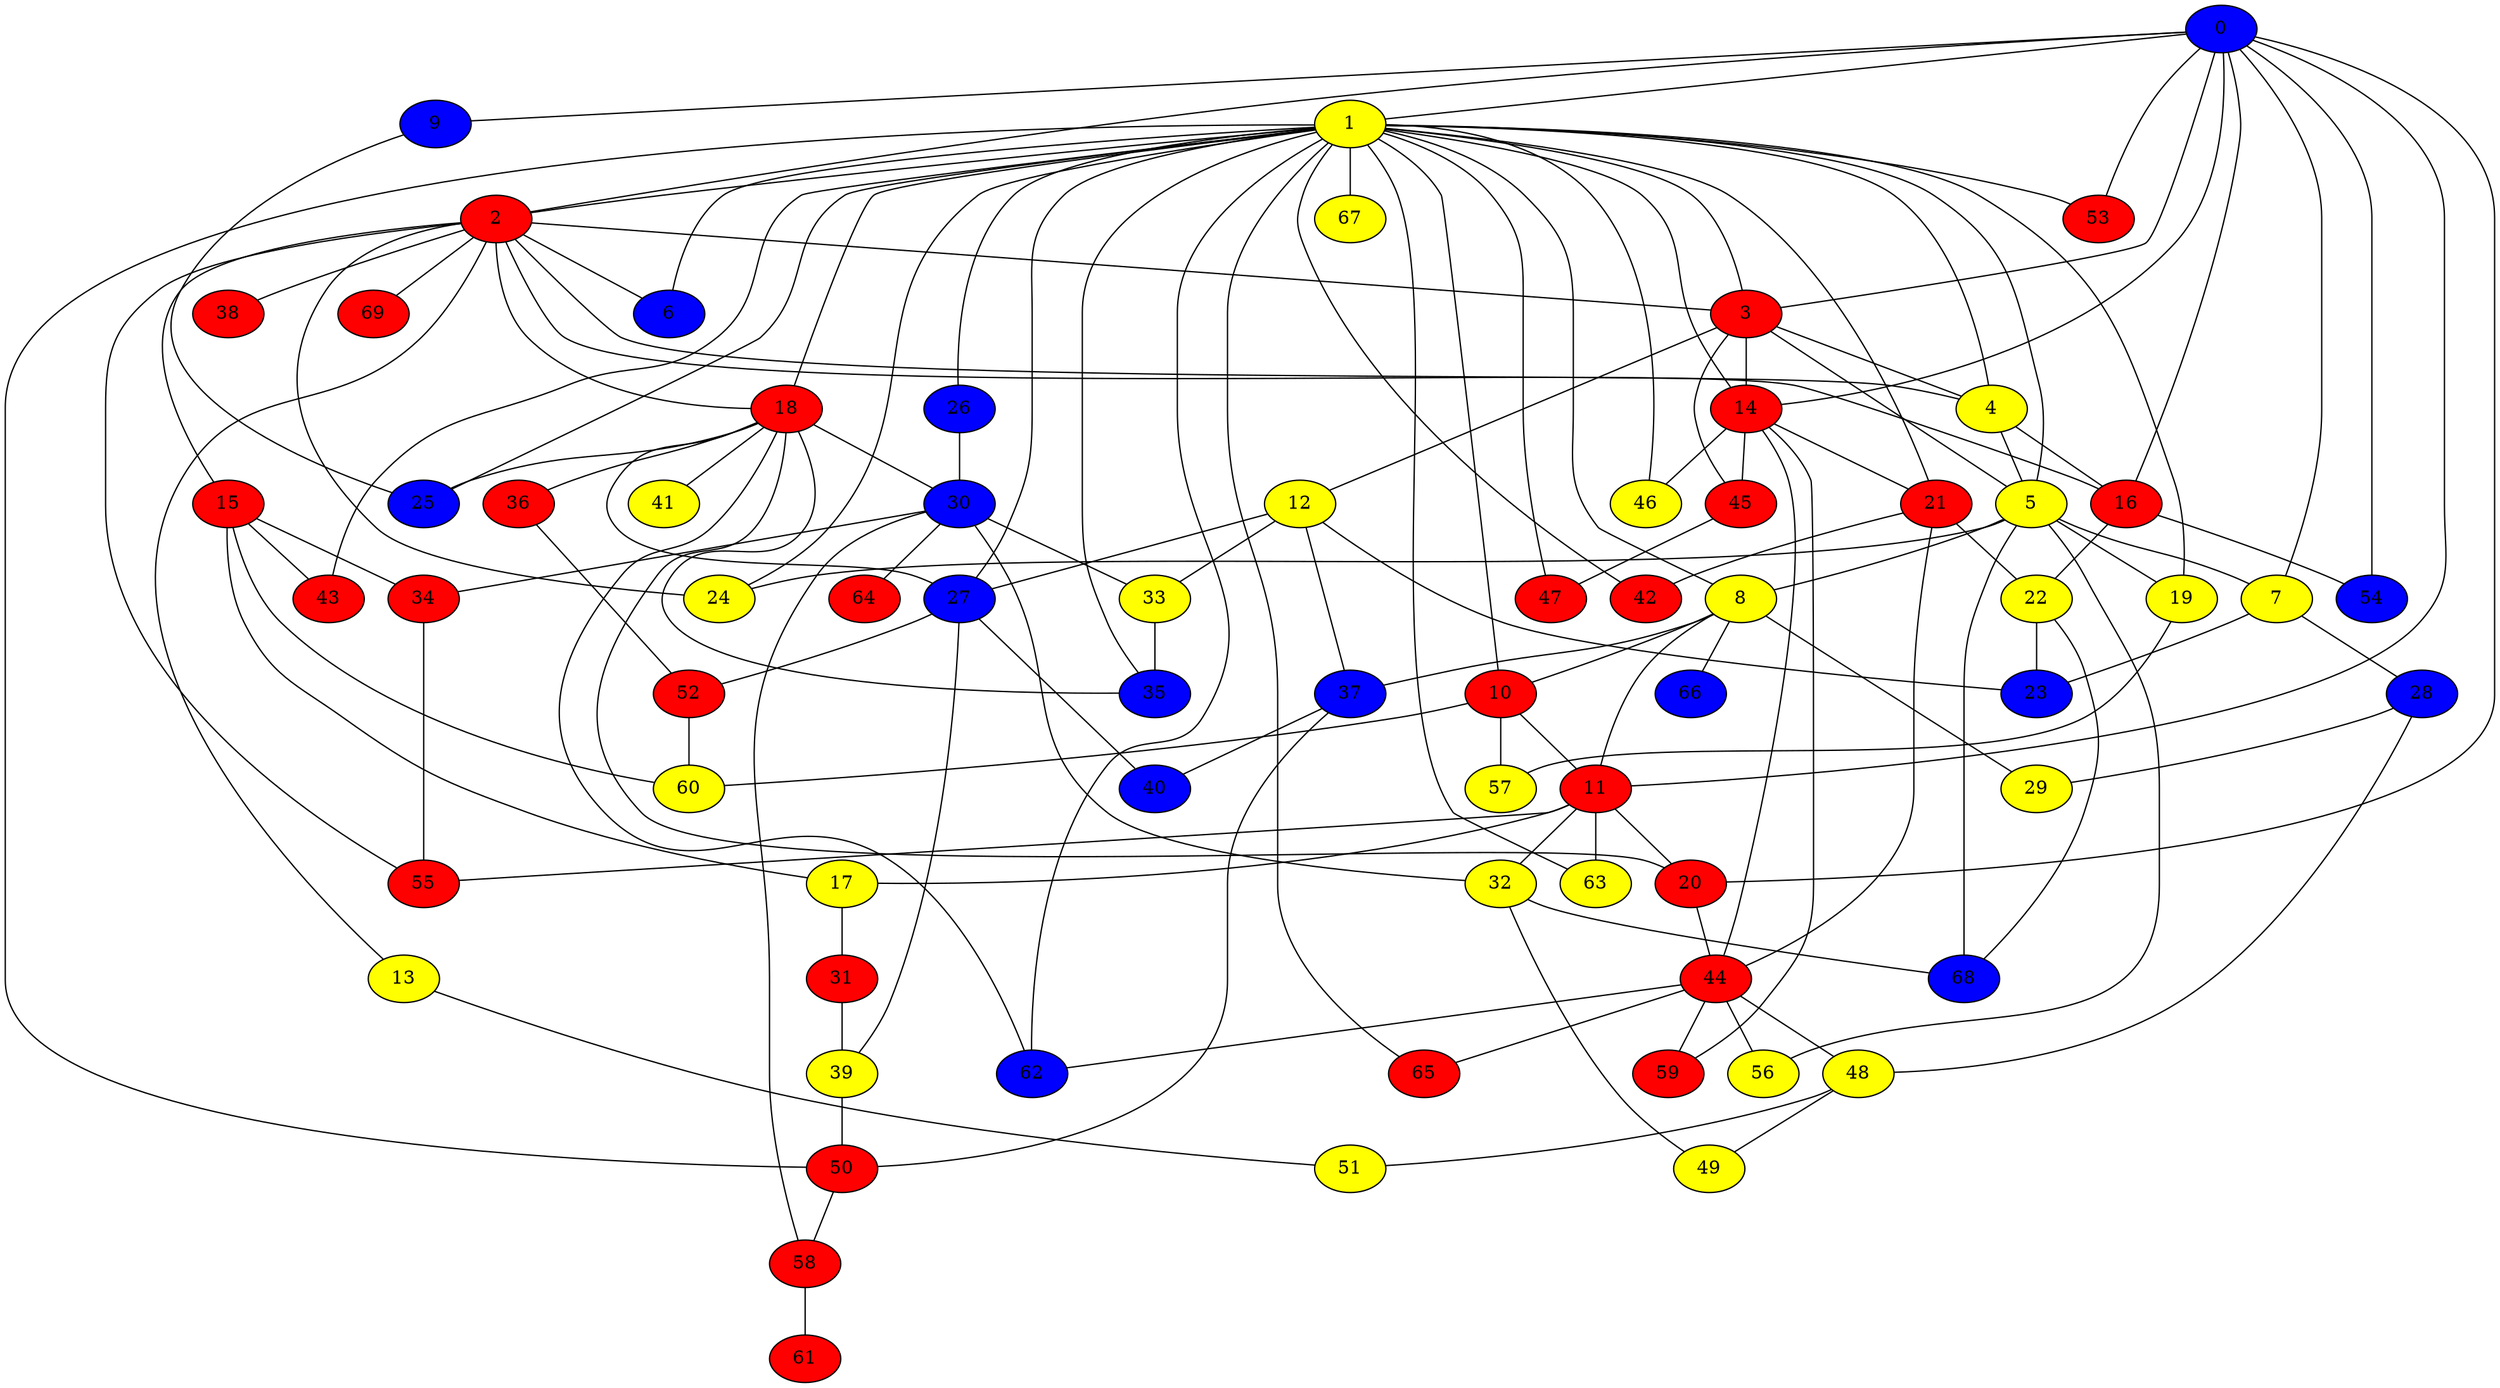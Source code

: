 graph {
0 [style = filled fillcolor = blue];
1 [style = filled fillcolor = yellow];
2 [style = filled fillcolor = red];
3 [style = filled fillcolor = red];
4 [style = filled fillcolor = yellow];
5 [style = filled fillcolor = yellow];
6 [style = filled fillcolor = blue];
7 [style = filled fillcolor = yellow];
8 [style = filled fillcolor = yellow];
9 [style = filled fillcolor = blue];
10 [style = filled fillcolor = red];
11 [style = filled fillcolor = red];
12 [style = filled fillcolor = yellow];
13 [style = filled fillcolor = yellow];
14 [style = filled fillcolor = red];
15 [style = filled fillcolor = red];
16 [style = filled fillcolor = red];
17 [style = filled fillcolor = yellow];
18 [style = filled fillcolor = red];
19 [style = filled fillcolor = yellow];
20 [style = filled fillcolor = red];
21 [style = filled fillcolor = red];
22 [style = filled fillcolor = yellow];
23 [style = filled fillcolor = blue];
24 [style = filled fillcolor = yellow];
25 [style = filled fillcolor = blue];
26 [style = filled fillcolor = blue];
27 [style = filled fillcolor = blue];
28 [style = filled fillcolor = blue];
29 [style = filled fillcolor = yellow];
30 [style = filled fillcolor = blue];
31 [style = filled fillcolor = red];
32 [style = filled fillcolor = yellow];
33 [style = filled fillcolor = yellow];
34 [style = filled fillcolor = red];
35 [style = filled fillcolor = blue];
36 [style = filled fillcolor = red];
37 [style = filled fillcolor = blue];
38 [style = filled fillcolor = red];
39 [style = filled fillcolor = yellow];
40 [style = filled fillcolor = blue];
41 [style = filled fillcolor = yellow];
42 [style = filled fillcolor = red];
43 [style = filled fillcolor = red];
44 [style = filled fillcolor = red];
45 [style = filled fillcolor = red];
46 [style = filled fillcolor = yellow];
47 [style = filled fillcolor = red];
48 [style = filled fillcolor = yellow];
49 [style = filled fillcolor = yellow];
50 [style = filled fillcolor = red];
51 [style = filled fillcolor = yellow];
52 [style = filled fillcolor = red];
53 [style = filled fillcolor = red];
54 [style = filled fillcolor = blue];
55 [style = filled fillcolor = red];
56 [style = filled fillcolor = yellow];
57 [style = filled fillcolor = yellow];
58 [style = filled fillcolor = red];
59 [style = filled fillcolor = red];
60 [style = filled fillcolor = yellow];
61 [style = filled fillcolor = red];
62 [style = filled fillcolor = blue];
63 [style = filled fillcolor = yellow];
64 [style = filled fillcolor = red];
65 [style = filled fillcolor = red];
66 [style = filled fillcolor = blue];
67 [style = filled fillcolor = yellow];
68 [style = filled fillcolor = blue];
69 [style = filled fillcolor = red];
0 -- 7;
0 -- 3;
0 -- 2;
0 -- 1;
0 -- 9;
0 -- 11;
0 -- 14;
0 -- 16;
0 -- 20;
0 -- 53;
0 -- 54;
1 -- 2;
1 -- 3;
1 -- 4;
1 -- 5;
1 -- 6;
1 -- 8;
1 -- 10;
1 -- 14;
1 -- 18;
1 -- 19;
1 -- 21;
1 -- 24;
1 -- 25;
1 -- 26;
1 -- 27;
1 -- 35;
1 -- 42;
1 -- 43;
1 -- 46;
1 -- 47;
1 -- 50;
1 -- 53;
1 -- 62;
1 -- 63;
1 -- 65;
1 -- 67;
2 -- 3;
2 -- 4;
2 -- 6;
2 -- 13;
2 -- 15;
2 -- 16;
2 -- 18;
2 -- 24;
2 -- 38;
2 -- 55;
2 -- 69;
3 -- 4;
3 -- 5;
3 -- 12;
3 -- 14;
3 -- 45;
4 -- 5;
4 -- 16;
5 -- 7;
5 -- 8;
5 -- 19;
5 -- 24;
5 -- 56;
5 -- 68;
7 -- 23;
7 -- 28;
8 -- 10;
8 -- 11;
8 -- 29;
8 -- 37;
8 -- 66;
9 -- 25;
10 -- 11;
10 -- 57;
10 -- 60;
11 -- 17;
11 -- 20;
11 -- 32;
11 -- 55;
11 -- 63;
12 -- 23;
12 -- 27;
12 -- 33;
12 -- 37;
13 -- 51;
14 -- 21;
14 -- 44;
14 -- 45;
14 -- 46;
14 -- 59;
15 -- 17;
15 -- 34;
15 -- 43;
15 -- 60;
16 -- 22;
16 -- 54;
17 -- 31;
18 -- 20;
18 -- 25;
18 -- 27;
18 -- 30;
18 -- 35;
18 -- 36;
18 -- 41;
18 -- 62;
19 -- 57;
20 -- 44;
21 -- 22;
21 -- 42;
21 -- 44;
22 -- 23;
22 -- 68;
26 -- 30;
27 -- 39;
27 -- 40;
27 -- 52;
28 -- 29;
28 -- 48;
30 -- 32;
30 -- 33;
30 -- 34;
30 -- 58;
30 -- 64;
31 -- 39;
32 -- 49;
32 -- 68;
33 -- 35;
34 -- 55;
36 -- 52;
37 -- 40;
37 -- 50;
39 -- 50;
44 -- 48;
44 -- 56;
44 -- 59;
44 -- 62;
44 -- 65;
45 -- 47;
48 -- 49;
48 -- 51;
50 -- 58;
52 -- 60;
58 -- 61;
}
